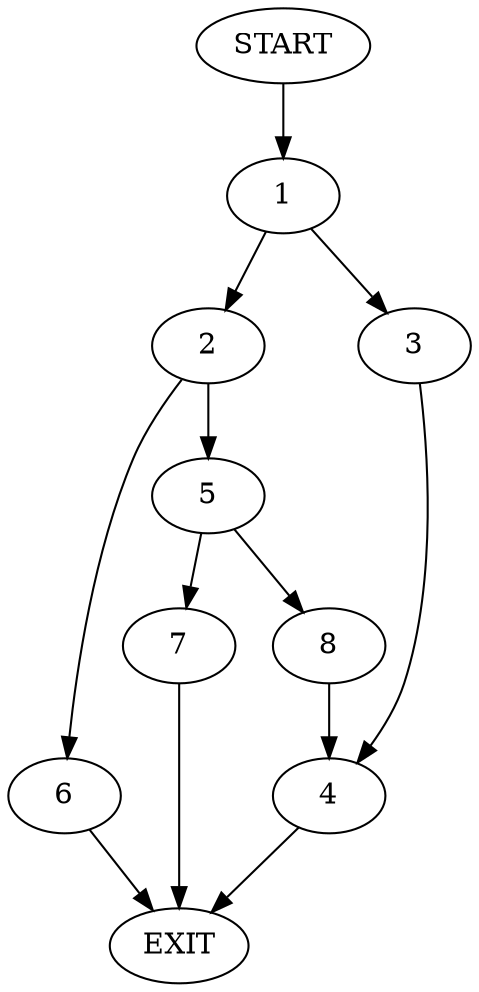 digraph {
0 [label="START"]
9 [label="EXIT"]
0 -> 1
1 -> 2
1 -> 3
3 -> 4
2 -> 5
2 -> 6
6 -> 9
5 -> 7
5 -> 8
7 -> 9
8 -> 4
4 -> 9
}
